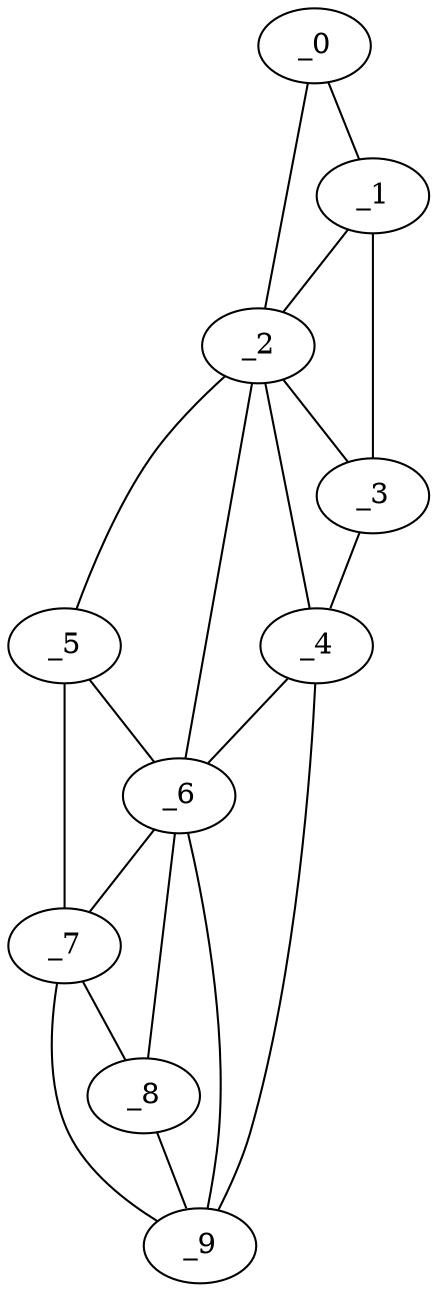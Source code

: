 graph "obj25__120.gxl" {
	_0	 [x=5,
		y=23];
	_1	 [x=13,
		y=16];
	_0 -- _1	 [valence=1];
	_2	 [x=14,
		y=31];
	_0 -- _2	 [valence=1];
	_1 -- _2	 [valence=1];
	_3	 [x=18,
		y=13];
	_1 -- _3	 [valence=1];
	_2 -- _3	 [valence=2];
	_4	 [x=107,
		y=12];
	_2 -- _4	 [valence=2];
	_5	 [x=114,
		y=99];
	_2 -- _5	 [valence=1];
	_6	 [x=115,
		y=32];
	_2 -- _6	 [valence=2];
	_3 -- _4	 [valence=1];
	_4 -- _6	 [valence=1];
	_9	 [x=126,
		y=22];
	_4 -- _9	 [valence=1];
	_5 -- _6	 [valence=1];
	_7	 [x=122,
		y=89];
	_5 -- _7	 [valence=1];
	_6 -- _7	 [valence=2];
	_8	 [x=124,
		y=33];
	_6 -- _8	 [valence=2];
	_6 -- _9	 [valence=2];
	_7 -- _8	 [valence=1];
	_7 -- _9	 [valence=1];
	_8 -- _9	 [valence=2];
}
